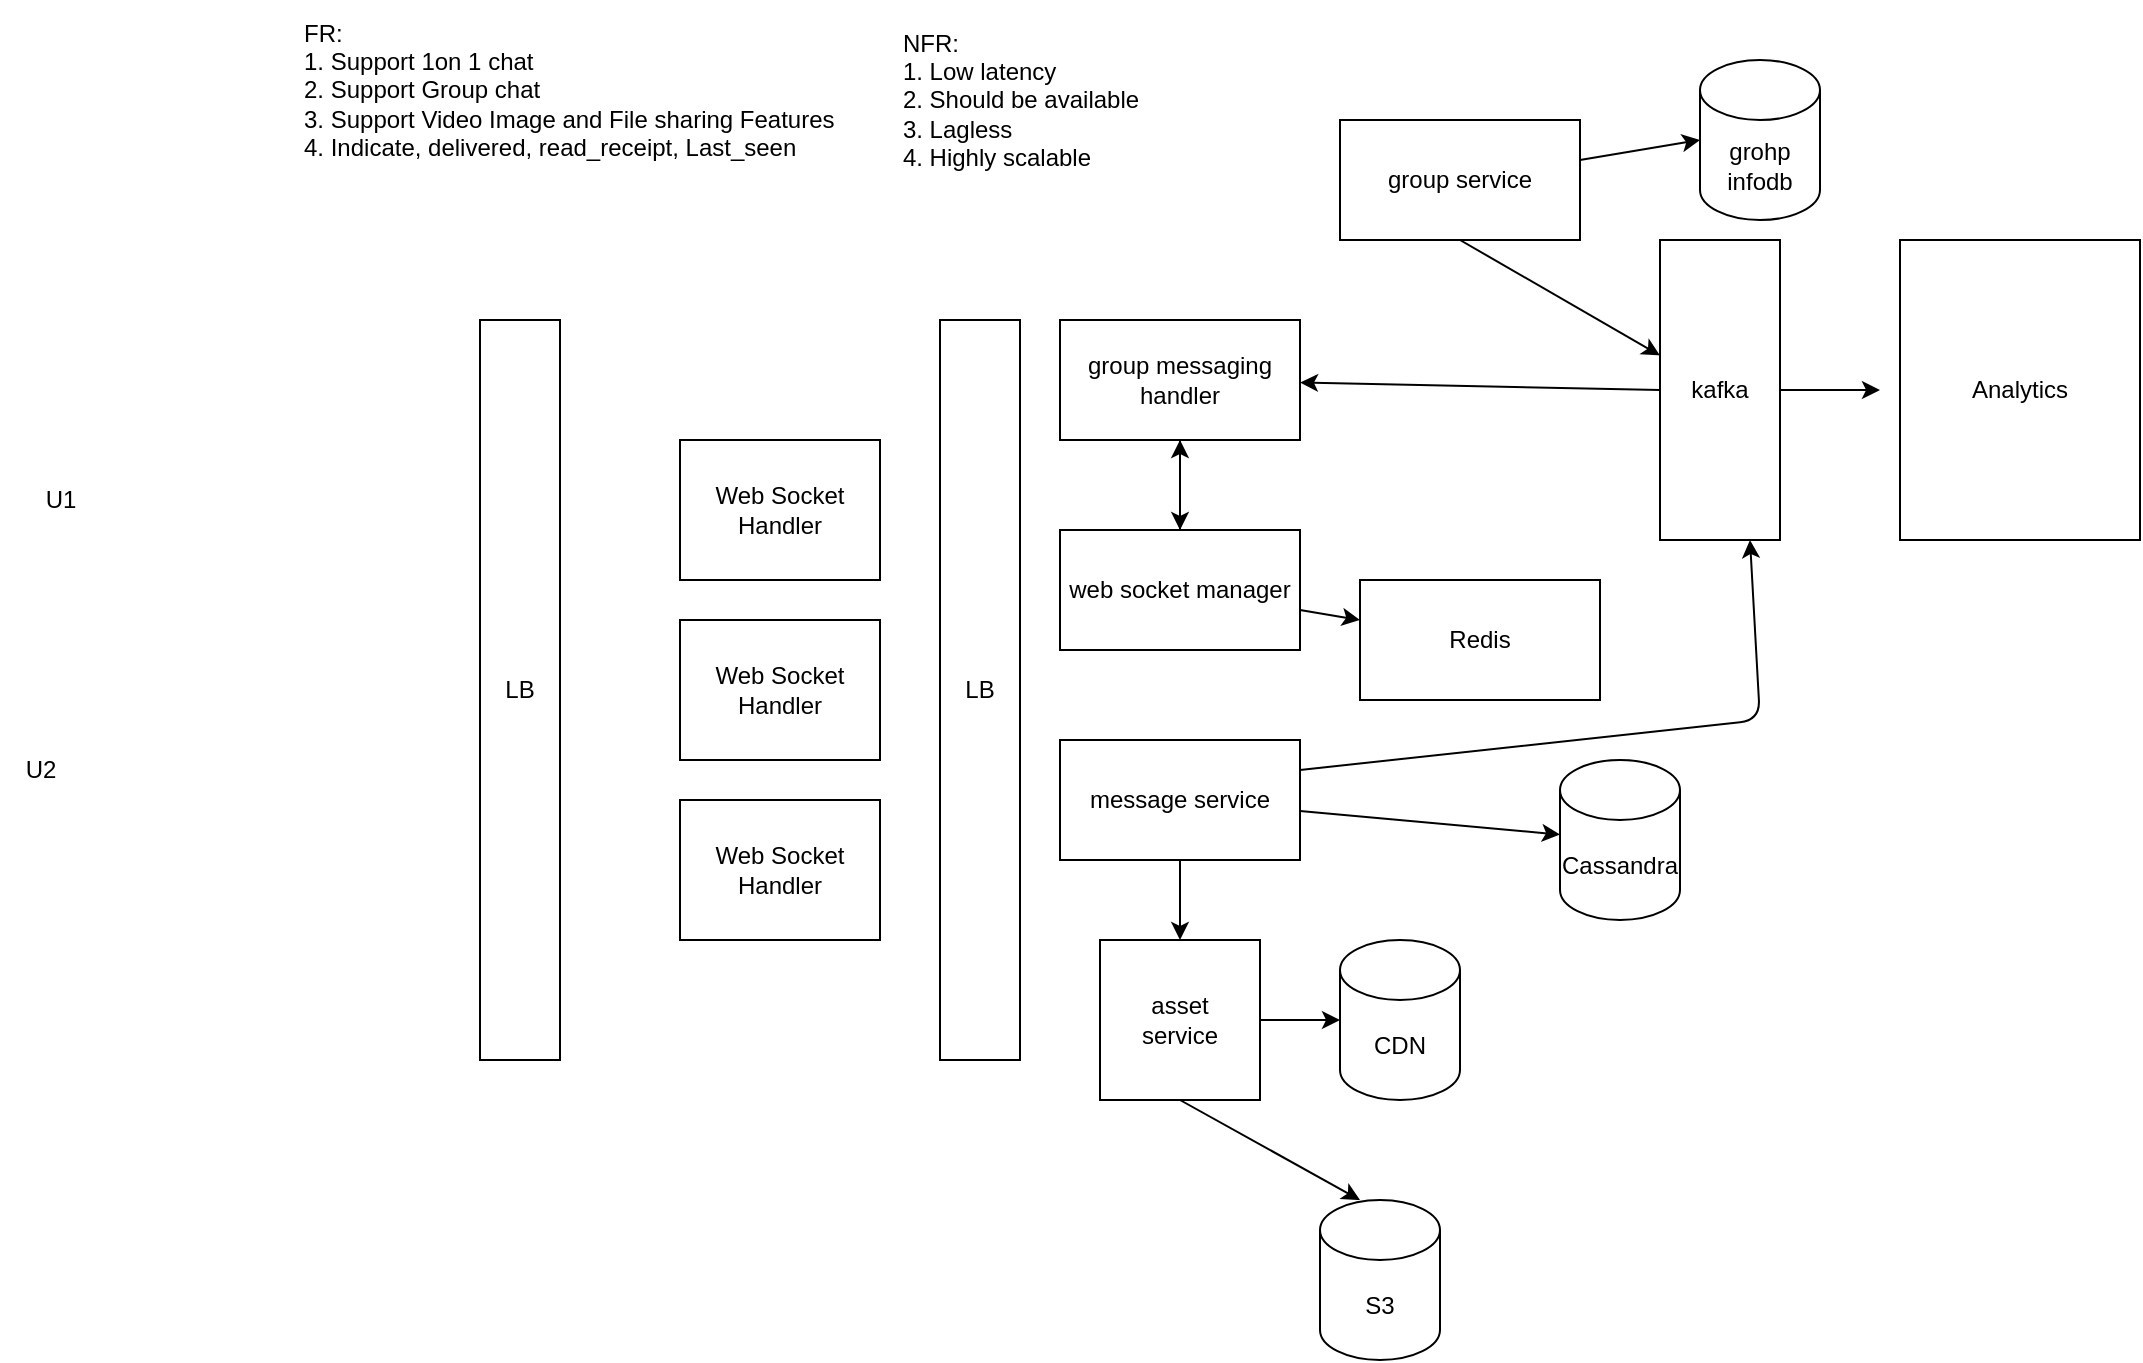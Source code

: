 <mxfile>
    <diagram id="17x8XtfY0lh3Y3HiAUYg" name="Page-1">
        <mxGraphModel dx="1944" dy="1879" grid="1" gridSize="10" guides="1" tooltips="1" connect="1" arrows="1" fold="1" page="1" pageScale="1" pageWidth="850" pageHeight="1100" math="0" shadow="0">
            <root>
                <mxCell id="0"/>
                <mxCell id="1" parent="0"/>
                <mxCell id="2" value="FR:&lt;br&gt;1. Support 1on 1 chat&lt;br&gt;2. Support Group chat&lt;br&gt;3. Support Video Image and File sharing Features&lt;br&gt;4. Indicate, delivered, read_receipt, Last_seen&amp;nbsp;" style="text;html=1;align=left;verticalAlign=middle;resizable=0;points=[];autosize=1;strokeColor=none;fillColor=none;" vertex="1" parent="1">
                    <mxGeometry x="10" y="-30" width="290" height="90" as="geometry"/>
                </mxCell>
                <mxCell id="3" value="&lt;div style=&quot;text-align: left;&quot;&gt;&lt;span style=&quot;background-color: initial;&quot;&gt;NFR:&lt;/span&gt;&lt;/div&gt;&lt;div style=&quot;text-align: left;&quot;&gt;&lt;span style=&quot;background-color: initial;&quot;&gt;1. Low latency&lt;/span&gt;&lt;/div&gt;&lt;div style=&quot;text-align: left;&quot;&gt;&lt;span style=&quot;background-color: initial;&quot;&gt;2. Should be available&lt;/span&gt;&lt;/div&gt;&lt;div style=&quot;text-align: left;&quot;&gt;&lt;span style=&quot;background-color: initial;&quot;&gt;3. Lagless&lt;/span&gt;&lt;/div&gt;&lt;div style=&quot;text-align: left;&quot;&gt;&lt;span style=&quot;background-color: initial;&quot;&gt;4. Highly scalable&lt;/span&gt;&lt;/div&gt;" style="text;html=1;align=center;verticalAlign=middle;resizable=0;points=[];autosize=1;strokeColor=none;fillColor=none;" vertex="1" parent="1">
                    <mxGeometry x="300" y="-25" width="140" height="90" as="geometry"/>
                </mxCell>
                <mxCell id="4" value="Web Socket Handler" style="rounded=0;whiteSpace=wrap;html=1;" vertex="1" parent="1">
                    <mxGeometry x="200" y="190" width="100" height="70" as="geometry"/>
                </mxCell>
                <mxCell id="7" value="Web Socket Handler" style="rounded=0;whiteSpace=wrap;html=1;" vertex="1" parent="1">
                    <mxGeometry x="200" y="370" width="100" height="70" as="geometry"/>
                </mxCell>
                <mxCell id="8" value="Web Socket Handler" style="rounded=0;whiteSpace=wrap;html=1;" vertex="1" parent="1">
                    <mxGeometry x="200" y="280" width="100" height="70" as="geometry"/>
                </mxCell>
                <mxCell id="9" value="LB" style="rounded=0;whiteSpace=wrap;html=1;" vertex="1" parent="1">
                    <mxGeometry x="100" y="130" width="40" height="370" as="geometry"/>
                </mxCell>
                <mxCell id="10" value="U1" style="text;html=1;align=center;verticalAlign=middle;resizable=0;points=[];autosize=1;strokeColor=none;fillColor=none;" vertex="1" parent="1">
                    <mxGeometry x="-130" y="205" width="40" height="30" as="geometry"/>
                </mxCell>
                <mxCell id="11" value="U2" style="text;html=1;align=center;verticalAlign=middle;resizable=0;points=[];autosize=1;strokeColor=none;fillColor=none;" vertex="1" parent="1">
                    <mxGeometry x="-140" y="340" width="40" height="30" as="geometry"/>
                </mxCell>
                <mxCell id="16" value="" style="edgeStyle=none;html=1;" edge="1" parent="1" source="12" target="15">
                    <mxGeometry relative="1" as="geometry"/>
                </mxCell>
                <mxCell id="19" style="edgeStyle=none;html=1;entryX=0.5;entryY=1;entryDx=0;entryDy=0;" edge="1" parent="1" source="12" target="18">
                    <mxGeometry relative="1" as="geometry"/>
                </mxCell>
                <mxCell id="12" value="web socket manager" style="rounded=0;whiteSpace=wrap;html=1;" vertex="1" parent="1">
                    <mxGeometry x="390" y="235" width="120" height="60" as="geometry"/>
                </mxCell>
                <mxCell id="15" value="Redis" style="rounded=0;whiteSpace=wrap;html=1;" vertex="1" parent="1">
                    <mxGeometry x="540" y="260" width="120" height="60" as="geometry"/>
                </mxCell>
                <mxCell id="24" style="edgeStyle=none;html=1;" edge="1" parent="1" source="17" target="25">
                    <mxGeometry relative="1" as="geometry">
                        <mxPoint x="590" y="370" as="targetPoint"/>
                    </mxGeometry>
                </mxCell>
                <mxCell id="30" style="edgeStyle=none;html=1;exitX=1;exitY=0.25;exitDx=0;exitDy=0;entryX=0.75;entryY=1;entryDx=0;entryDy=0;" edge="1" parent="1" source="17" target="29">
                    <mxGeometry relative="1" as="geometry">
                        <Array as="points">
                            <mxPoint x="740" y="330"/>
                        </Array>
                    </mxGeometry>
                </mxCell>
                <mxCell id="31" style="edgeStyle=none;html=1;exitX=0.5;exitY=1;exitDx=0;exitDy=0;" edge="1" parent="1" source="17" target="26">
                    <mxGeometry relative="1" as="geometry"/>
                </mxCell>
                <mxCell id="17" value="message service" style="rounded=0;whiteSpace=wrap;html=1;" vertex="1" parent="1">
                    <mxGeometry x="390" y="340" width="120" height="60" as="geometry"/>
                </mxCell>
                <mxCell id="43" style="edgeStyle=none;html=1;entryX=0.5;entryY=0;entryDx=0;entryDy=0;" edge="1" parent="1" source="18" target="12">
                    <mxGeometry relative="1" as="geometry"/>
                </mxCell>
                <mxCell id="18" value="group messaging handler" style="rounded=0;whiteSpace=wrap;html=1;" vertex="1" parent="1">
                    <mxGeometry x="390" y="130" width="120" height="60" as="geometry"/>
                </mxCell>
                <mxCell id="20" value="LB" style="rounded=0;whiteSpace=wrap;html=1;" vertex="1" parent="1">
                    <mxGeometry x="330" y="130" width="40" height="370" as="geometry"/>
                </mxCell>
                <mxCell id="36" style="edgeStyle=none;html=1;" edge="1" parent="1" source="21">
                    <mxGeometry relative="1" as="geometry">
                        <mxPoint x="710" y="40" as="targetPoint"/>
                    </mxGeometry>
                </mxCell>
                <mxCell id="21" value="group service" style="rounded=0;whiteSpace=wrap;html=1;" vertex="1" parent="1">
                    <mxGeometry x="530" y="30" width="120" height="60" as="geometry"/>
                </mxCell>
                <mxCell id="25" value="Cassandra" style="shape=cylinder3;whiteSpace=wrap;html=1;boundedLbl=1;backgroundOutline=1;size=15;" vertex="1" parent="1">
                    <mxGeometry x="640" y="350" width="60" height="80" as="geometry"/>
                </mxCell>
                <mxCell id="27" style="edgeStyle=none;html=1;" edge="1" parent="1" source="26" target="28">
                    <mxGeometry relative="1" as="geometry">
                        <mxPoint x="560" y="480" as="targetPoint"/>
                    </mxGeometry>
                </mxCell>
                <mxCell id="33" style="edgeStyle=none;html=1;exitX=0.5;exitY=1;exitDx=0;exitDy=0;" edge="1" parent="1" source="26">
                    <mxGeometry relative="1" as="geometry">
                        <mxPoint x="540" y="570" as="targetPoint"/>
                    </mxGeometry>
                </mxCell>
                <mxCell id="26" value="asset&lt;br&gt;service" style="whiteSpace=wrap;html=1;aspect=fixed;" vertex="1" parent="1">
                    <mxGeometry x="410" y="440" width="80" height="80" as="geometry"/>
                </mxCell>
                <mxCell id="28" value="CDN" style="shape=cylinder3;whiteSpace=wrap;html=1;boundedLbl=1;backgroundOutline=1;size=15;" vertex="1" parent="1">
                    <mxGeometry x="530" y="440" width="60" height="80" as="geometry"/>
                </mxCell>
                <mxCell id="39" style="edgeStyle=none;html=1;exitX=0.5;exitY=1;exitDx=0;exitDy=0;" edge="1" parent="1" source="21" target="29">
                    <mxGeometry relative="1" as="geometry"/>
                </mxCell>
                <mxCell id="41" style="edgeStyle=none;html=1;" edge="1" parent="1" source="29">
                    <mxGeometry relative="1" as="geometry">
                        <mxPoint x="800" y="165" as="targetPoint"/>
                    </mxGeometry>
                </mxCell>
                <mxCell id="42" style="edgeStyle=none;html=1;exitX=0;exitY=0.5;exitDx=0;exitDy=0;" edge="1" parent="1" source="29" target="18">
                    <mxGeometry relative="1" as="geometry"/>
                </mxCell>
                <mxCell id="29" value="kafka" style="rounded=0;whiteSpace=wrap;html=1;" vertex="1" parent="1">
                    <mxGeometry x="690" y="90" width="60" height="150" as="geometry"/>
                </mxCell>
                <mxCell id="35" value="S3" style="shape=cylinder3;whiteSpace=wrap;html=1;boundedLbl=1;backgroundOutline=1;size=15;" vertex="1" parent="1">
                    <mxGeometry x="520" y="570" width="60" height="80" as="geometry"/>
                </mxCell>
                <mxCell id="38" value="grohp infodb" style="shape=cylinder3;whiteSpace=wrap;html=1;boundedLbl=1;backgroundOutline=1;size=15;" vertex="1" parent="1">
                    <mxGeometry x="710" width="60" height="80" as="geometry"/>
                </mxCell>
                <mxCell id="40" value="Analytics" style="rounded=0;whiteSpace=wrap;html=1;" vertex="1" parent="1">
                    <mxGeometry x="810" y="90" width="120" height="150" as="geometry"/>
                </mxCell>
            </root>
        </mxGraphModel>
    </diagram>
</mxfile>